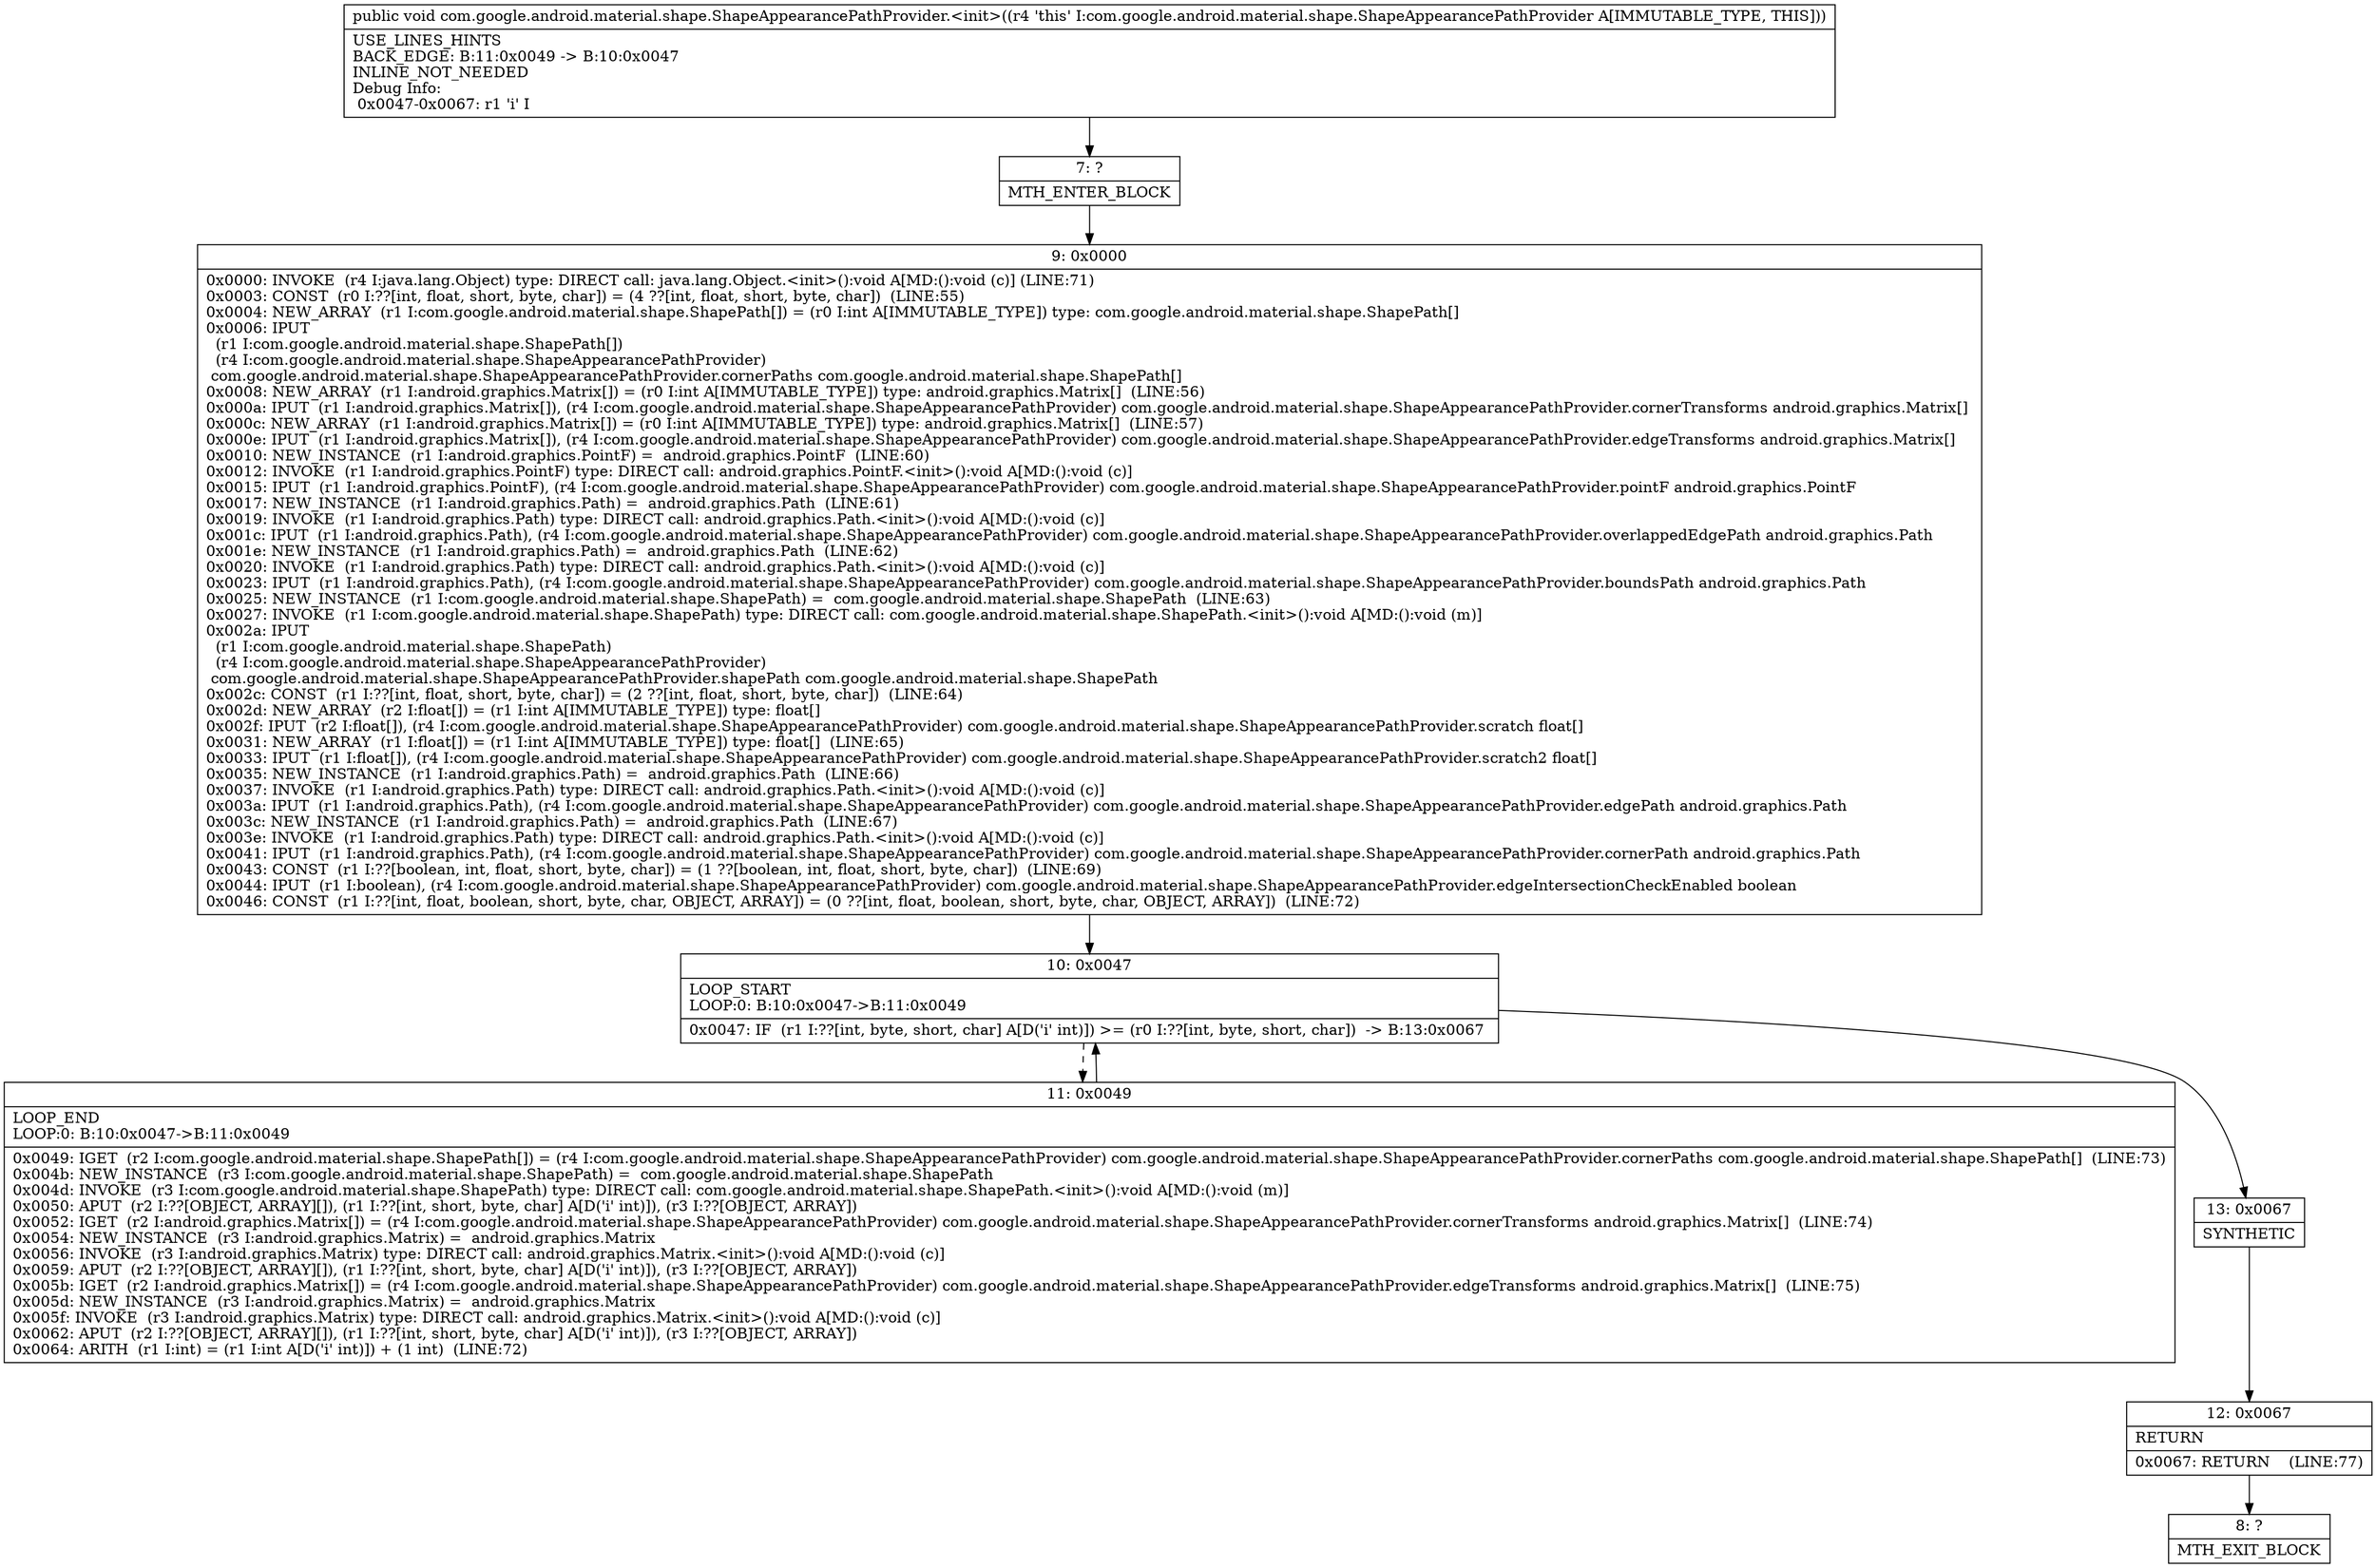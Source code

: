digraph "CFG forcom.google.android.material.shape.ShapeAppearancePathProvider.\<init\>()V" {
Node_7 [shape=record,label="{7\:\ ?|MTH_ENTER_BLOCK\l}"];
Node_9 [shape=record,label="{9\:\ 0x0000|0x0000: INVOKE  (r4 I:java.lang.Object) type: DIRECT call: java.lang.Object.\<init\>():void A[MD:():void (c)] (LINE:71)\l0x0003: CONST  (r0 I:??[int, float, short, byte, char]) = (4 ??[int, float, short, byte, char])  (LINE:55)\l0x0004: NEW_ARRAY  (r1 I:com.google.android.material.shape.ShapePath[]) = (r0 I:int A[IMMUTABLE_TYPE]) type: com.google.android.material.shape.ShapePath[] \l0x0006: IPUT  \l  (r1 I:com.google.android.material.shape.ShapePath[])\l  (r4 I:com.google.android.material.shape.ShapeAppearancePathProvider)\l com.google.android.material.shape.ShapeAppearancePathProvider.cornerPaths com.google.android.material.shape.ShapePath[] \l0x0008: NEW_ARRAY  (r1 I:android.graphics.Matrix[]) = (r0 I:int A[IMMUTABLE_TYPE]) type: android.graphics.Matrix[]  (LINE:56)\l0x000a: IPUT  (r1 I:android.graphics.Matrix[]), (r4 I:com.google.android.material.shape.ShapeAppearancePathProvider) com.google.android.material.shape.ShapeAppearancePathProvider.cornerTransforms android.graphics.Matrix[] \l0x000c: NEW_ARRAY  (r1 I:android.graphics.Matrix[]) = (r0 I:int A[IMMUTABLE_TYPE]) type: android.graphics.Matrix[]  (LINE:57)\l0x000e: IPUT  (r1 I:android.graphics.Matrix[]), (r4 I:com.google.android.material.shape.ShapeAppearancePathProvider) com.google.android.material.shape.ShapeAppearancePathProvider.edgeTransforms android.graphics.Matrix[] \l0x0010: NEW_INSTANCE  (r1 I:android.graphics.PointF) =  android.graphics.PointF  (LINE:60)\l0x0012: INVOKE  (r1 I:android.graphics.PointF) type: DIRECT call: android.graphics.PointF.\<init\>():void A[MD:():void (c)]\l0x0015: IPUT  (r1 I:android.graphics.PointF), (r4 I:com.google.android.material.shape.ShapeAppearancePathProvider) com.google.android.material.shape.ShapeAppearancePathProvider.pointF android.graphics.PointF \l0x0017: NEW_INSTANCE  (r1 I:android.graphics.Path) =  android.graphics.Path  (LINE:61)\l0x0019: INVOKE  (r1 I:android.graphics.Path) type: DIRECT call: android.graphics.Path.\<init\>():void A[MD:():void (c)]\l0x001c: IPUT  (r1 I:android.graphics.Path), (r4 I:com.google.android.material.shape.ShapeAppearancePathProvider) com.google.android.material.shape.ShapeAppearancePathProvider.overlappedEdgePath android.graphics.Path \l0x001e: NEW_INSTANCE  (r1 I:android.graphics.Path) =  android.graphics.Path  (LINE:62)\l0x0020: INVOKE  (r1 I:android.graphics.Path) type: DIRECT call: android.graphics.Path.\<init\>():void A[MD:():void (c)]\l0x0023: IPUT  (r1 I:android.graphics.Path), (r4 I:com.google.android.material.shape.ShapeAppearancePathProvider) com.google.android.material.shape.ShapeAppearancePathProvider.boundsPath android.graphics.Path \l0x0025: NEW_INSTANCE  (r1 I:com.google.android.material.shape.ShapePath) =  com.google.android.material.shape.ShapePath  (LINE:63)\l0x0027: INVOKE  (r1 I:com.google.android.material.shape.ShapePath) type: DIRECT call: com.google.android.material.shape.ShapePath.\<init\>():void A[MD:():void (m)]\l0x002a: IPUT  \l  (r1 I:com.google.android.material.shape.ShapePath)\l  (r4 I:com.google.android.material.shape.ShapeAppearancePathProvider)\l com.google.android.material.shape.ShapeAppearancePathProvider.shapePath com.google.android.material.shape.ShapePath \l0x002c: CONST  (r1 I:??[int, float, short, byte, char]) = (2 ??[int, float, short, byte, char])  (LINE:64)\l0x002d: NEW_ARRAY  (r2 I:float[]) = (r1 I:int A[IMMUTABLE_TYPE]) type: float[] \l0x002f: IPUT  (r2 I:float[]), (r4 I:com.google.android.material.shape.ShapeAppearancePathProvider) com.google.android.material.shape.ShapeAppearancePathProvider.scratch float[] \l0x0031: NEW_ARRAY  (r1 I:float[]) = (r1 I:int A[IMMUTABLE_TYPE]) type: float[]  (LINE:65)\l0x0033: IPUT  (r1 I:float[]), (r4 I:com.google.android.material.shape.ShapeAppearancePathProvider) com.google.android.material.shape.ShapeAppearancePathProvider.scratch2 float[] \l0x0035: NEW_INSTANCE  (r1 I:android.graphics.Path) =  android.graphics.Path  (LINE:66)\l0x0037: INVOKE  (r1 I:android.graphics.Path) type: DIRECT call: android.graphics.Path.\<init\>():void A[MD:():void (c)]\l0x003a: IPUT  (r1 I:android.graphics.Path), (r4 I:com.google.android.material.shape.ShapeAppearancePathProvider) com.google.android.material.shape.ShapeAppearancePathProvider.edgePath android.graphics.Path \l0x003c: NEW_INSTANCE  (r1 I:android.graphics.Path) =  android.graphics.Path  (LINE:67)\l0x003e: INVOKE  (r1 I:android.graphics.Path) type: DIRECT call: android.graphics.Path.\<init\>():void A[MD:():void (c)]\l0x0041: IPUT  (r1 I:android.graphics.Path), (r4 I:com.google.android.material.shape.ShapeAppearancePathProvider) com.google.android.material.shape.ShapeAppearancePathProvider.cornerPath android.graphics.Path \l0x0043: CONST  (r1 I:??[boolean, int, float, short, byte, char]) = (1 ??[boolean, int, float, short, byte, char])  (LINE:69)\l0x0044: IPUT  (r1 I:boolean), (r4 I:com.google.android.material.shape.ShapeAppearancePathProvider) com.google.android.material.shape.ShapeAppearancePathProvider.edgeIntersectionCheckEnabled boolean \l0x0046: CONST  (r1 I:??[int, float, boolean, short, byte, char, OBJECT, ARRAY]) = (0 ??[int, float, boolean, short, byte, char, OBJECT, ARRAY])  (LINE:72)\l}"];
Node_10 [shape=record,label="{10\:\ 0x0047|LOOP_START\lLOOP:0: B:10:0x0047\-\>B:11:0x0049\l|0x0047: IF  (r1 I:??[int, byte, short, char] A[D('i' int)]) \>= (r0 I:??[int, byte, short, char])  \-\> B:13:0x0067 \l}"];
Node_11 [shape=record,label="{11\:\ 0x0049|LOOP_END\lLOOP:0: B:10:0x0047\-\>B:11:0x0049\l|0x0049: IGET  (r2 I:com.google.android.material.shape.ShapePath[]) = (r4 I:com.google.android.material.shape.ShapeAppearancePathProvider) com.google.android.material.shape.ShapeAppearancePathProvider.cornerPaths com.google.android.material.shape.ShapePath[]  (LINE:73)\l0x004b: NEW_INSTANCE  (r3 I:com.google.android.material.shape.ShapePath) =  com.google.android.material.shape.ShapePath \l0x004d: INVOKE  (r3 I:com.google.android.material.shape.ShapePath) type: DIRECT call: com.google.android.material.shape.ShapePath.\<init\>():void A[MD:():void (m)]\l0x0050: APUT  (r2 I:??[OBJECT, ARRAY][]), (r1 I:??[int, short, byte, char] A[D('i' int)]), (r3 I:??[OBJECT, ARRAY]) \l0x0052: IGET  (r2 I:android.graphics.Matrix[]) = (r4 I:com.google.android.material.shape.ShapeAppearancePathProvider) com.google.android.material.shape.ShapeAppearancePathProvider.cornerTransforms android.graphics.Matrix[]  (LINE:74)\l0x0054: NEW_INSTANCE  (r3 I:android.graphics.Matrix) =  android.graphics.Matrix \l0x0056: INVOKE  (r3 I:android.graphics.Matrix) type: DIRECT call: android.graphics.Matrix.\<init\>():void A[MD:():void (c)]\l0x0059: APUT  (r2 I:??[OBJECT, ARRAY][]), (r1 I:??[int, short, byte, char] A[D('i' int)]), (r3 I:??[OBJECT, ARRAY]) \l0x005b: IGET  (r2 I:android.graphics.Matrix[]) = (r4 I:com.google.android.material.shape.ShapeAppearancePathProvider) com.google.android.material.shape.ShapeAppearancePathProvider.edgeTransforms android.graphics.Matrix[]  (LINE:75)\l0x005d: NEW_INSTANCE  (r3 I:android.graphics.Matrix) =  android.graphics.Matrix \l0x005f: INVOKE  (r3 I:android.graphics.Matrix) type: DIRECT call: android.graphics.Matrix.\<init\>():void A[MD:():void (c)]\l0x0062: APUT  (r2 I:??[OBJECT, ARRAY][]), (r1 I:??[int, short, byte, char] A[D('i' int)]), (r3 I:??[OBJECT, ARRAY]) \l0x0064: ARITH  (r1 I:int) = (r1 I:int A[D('i' int)]) + (1 int)  (LINE:72)\l}"];
Node_13 [shape=record,label="{13\:\ 0x0067|SYNTHETIC\l}"];
Node_12 [shape=record,label="{12\:\ 0x0067|RETURN\l|0x0067: RETURN    (LINE:77)\l}"];
Node_8 [shape=record,label="{8\:\ ?|MTH_EXIT_BLOCK\l}"];
MethodNode[shape=record,label="{public void com.google.android.material.shape.ShapeAppearancePathProvider.\<init\>((r4 'this' I:com.google.android.material.shape.ShapeAppearancePathProvider A[IMMUTABLE_TYPE, THIS]))  | USE_LINES_HINTS\lBACK_EDGE: B:11:0x0049 \-\> B:10:0x0047\lINLINE_NOT_NEEDED\lDebug Info:\l  0x0047\-0x0067: r1 'i' I\l}"];
MethodNode -> Node_7;Node_7 -> Node_9;
Node_9 -> Node_10;
Node_10 -> Node_11[style=dashed];
Node_10 -> Node_13;
Node_11 -> Node_10;
Node_13 -> Node_12;
Node_12 -> Node_8;
}

